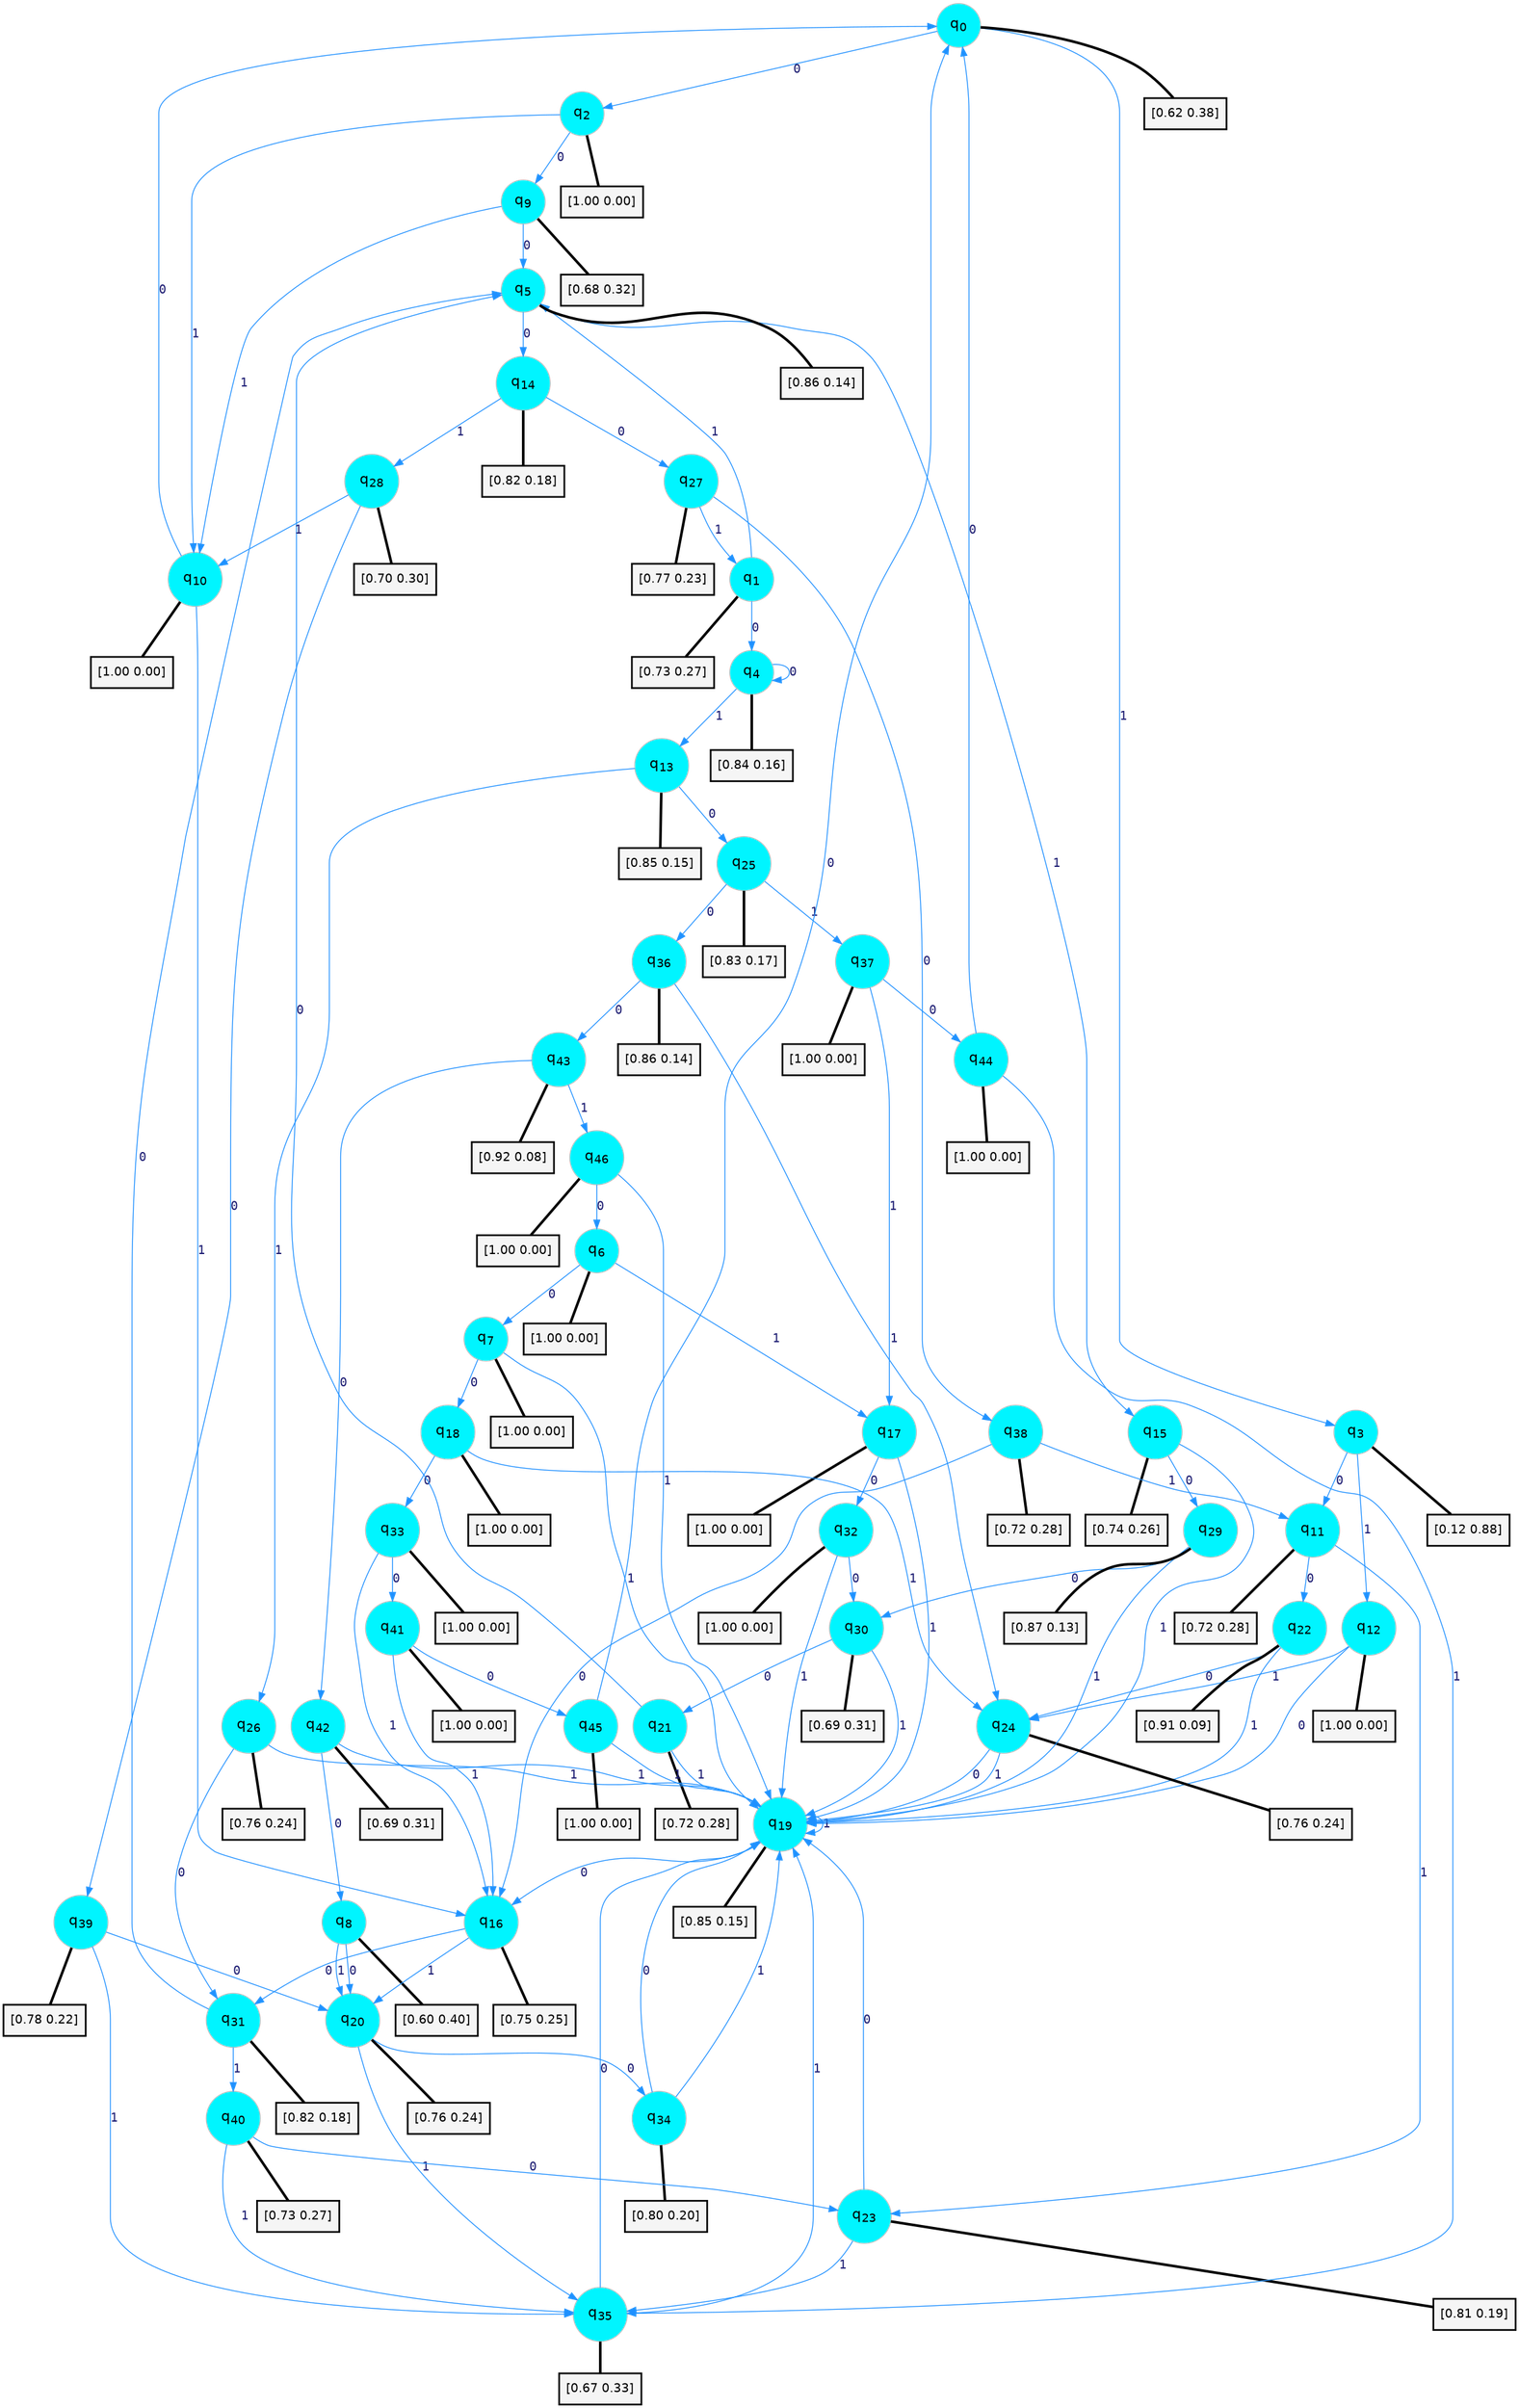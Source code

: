 digraph G {
graph [
bgcolor=transparent, dpi=300, rankdir=TD, size="40,25"];
node [
color=gray, fillcolor=turquoise1, fontcolor=black, fontname=Helvetica, fontsize=16, fontweight=bold, shape=circle, style=filled];
edge [
arrowsize=1, color=dodgerblue1, fontcolor=midnightblue, fontname=courier, fontweight=bold, penwidth=1, style=solid, weight=20];
0[label=<q<SUB>0</SUB>>];
1[label=<q<SUB>1</SUB>>];
2[label=<q<SUB>2</SUB>>];
3[label=<q<SUB>3</SUB>>];
4[label=<q<SUB>4</SUB>>];
5[label=<q<SUB>5</SUB>>];
6[label=<q<SUB>6</SUB>>];
7[label=<q<SUB>7</SUB>>];
8[label=<q<SUB>8</SUB>>];
9[label=<q<SUB>9</SUB>>];
10[label=<q<SUB>10</SUB>>];
11[label=<q<SUB>11</SUB>>];
12[label=<q<SUB>12</SUB>>];
13[label=<q<SUB>13</SUB>>];
14[label=<q<SUB>14</SUB>>];
15[label=<q<SUB>15</SUB>>];
16[label=<q<SUB>16</SUB>>];
17[label=<q<SUB>17</SUB>>];
18[label=<q<SUB>18</SUB>>];
19[label=<q<SUB>19</SUB>>];
20[label=<q<SUB>20</SUB>>];
21[label=<q<SUB>21</SUB>>];
22[label=<q<SUB>22</SUB>>];
23[label=<q<SUB>23</SUB>>];
24[label=<q<SUB>24</SUB>>];
25[label=<q<SUB>25</SUB>>];
26[label=<q<SUB>26</SUB>>];
27[label=<q<SUB>27</SUB>>];
28[label=<q<SUB>28</SUB>>];
29[label=<q<SUB>29</SUB>>];
30[label=<q<SUB>30</SUB>>];
31[label=<q<SUB>31</SUB>>];
32[label=<q<SUB>32</SUB>>];
33[label=<q<SUB>33</SUB>>];
34[label=<q<SUB>34</SUB>>];
35[label=<q<SUB>35</SUB>>];
36[label=<q<SUB>36</SUB>>];
37[label=<q<SUB>37</SUB>>];
38[label=<q<SUB>38</SUB>>];
39[label=<q<SUB>39</SUB>>];
40[label=<q<SUB>40</SUB>>];
41[label=<q<SUB>41</SUB>>];
42[label=<q<SUB>42</SUB>>];
43[label=<q<SUB>43</SUB>>];
44[label=<q<SUB>44</SUB>>];
45[label=<q<SUB>45</SUB>>];
46[label=<q<SUB>46</SUB>>];
47[label="[0.62 0.38]", shape=box,fontcolor=black, fontname=Helvetica, fontsize=14, penwidth=2, fillcolor=whitesmoke,color=black];
48[label="[0.73 0.27]", shape=box,fontcolor=black, fontname=Helvetica, fontsize=14, penwidth=2, fillcolor=whitesmoke,color=black];
49[label="[1.00 0.00]", shape=box,fontcolor=black, fontname=Helvetica, fontsize=14, penwidth=2, fillcolor=whitesmoke,color=black];
50[label="[0.12 0.88]", shape=box,fontcolor=black, fontname=Helvetica, fontsize=14, penwidth=2, fillcolor=whitesmoke,color=black];
51[label="[0.84 0.16]", shape=box,fontcolor=black, fontname=Helvetica, fontsize=14, penwidth=2, fillcolor=whitesmoke,color=black];
52[label="[0.86 0.14]", shape=box,fontcolor=black, fontname=Helvetica, fontsize=14, penwidth=2, fillcolor=whitesmoke,color=black];
53[label="[1.00 0.00]", shape=box,fontcolor=black, fontname=Helvetica, fontsize=14, penwidth=2, fillcolor=whitesmoke,color=black];
54[label="[1.00 0.00]", shape=box,fontcolor=black, fontname=Helvetica, fontsize=14, penwidth=2, fillcolor=whitesmoke,color=black];
55[label="[0.60 0.40]", shape=box,fontcolor=black, fontname=Helvetica, fontsize=14, penwidth=2, fillcolor=whitesmoke,color=black];
56[label="[0.68 0.32]", shape=box,fontcolor=black, fontname=Helvetica, fontsize=14, penwidth=2, fillcolor=whitesmoke,color=black];
57[label="[1.00 0.00]", shape=box,fontcolor=black, fontname=Helvetica, fontsize=14, penwidth=2, fillcolor=whitesmoke,color=black];
58[label="[0.72 0.28]", shape=box,fontcolor=black, fontname=Helvetica, fontsize=14, penwidth=2, fillcolor=whitesmoke,color=black];
59[label="[1.00 0.00]", shape=box,fontcolor=black, fontname=Helvetica, fontsize=14, penwidth=2, fillcolor=whitesmoke,color=black];
60[label="[0.85 0.15]", shape=box,fontcolor=black, fontname=Helvetica, fontsize=14, penwidth=2, fillcolor=whitesmoke,color=black];
61[label="[0.82 0.18]", shape=box,fontcolor=black, fontname=Helvetica, fontsize=14, penwidth=2, fillcolor=whitesmoke,color=black];
62[label="[0.74 0.26]", shape=box,fontcolor=black, fontname=Helvetica, fontsize=14, penwidth=2, fillcolor=whitesmoke,color=black];
63[label="[0.75 0.25]", shape=box,fontcolor=black, fontname=Helvetica, fontsize=14, penwidth=2, fillcolor=whitesmoke,color=black];
64[label="[1.00 0.00]", shape=box,fontcolor=black, fontname=Helvetica, fontsize=14, penwidth=2, fillcolor=whitesmoke,color=black];
65[label="[1.00 0.00]", shape=box,fontcolor=black, fontname=Helvetica, fontsize=14, penwidth=2, fillcolor=whitesmoke,color=black];
66[label="[0.85 0.15]", shape=box,fontcolor=black, fontname=Helvetica, fontsize=14, penwidth=2, fillcolor=whitesmoke,color=black];
67[label="[0.76 0.24]", shape=box,fontcolor=black, fontname=Helvetica, fontsize=14, penwidth=2, fillcolor=whitesmoke,color=black];
68[label="[0.72 0.28]", shape=box,fontcolor=black, fontname=Helvetica, fontsize=14, penwidth=2, fillcolor=whitesmoke,color=black];
69[label="[0.91 0.09]", shape=box,fontcolor=black, fontname=Helvetica, fontsize=14, penwidth=2, fillcolor=whitesmoke,color=black];
70[label="[0.81 0.19]", shape=box,fontcolor=black, fontname=Helvetica, fontsize=14, penwidth=2, fillcolor=whitesmoke,color=black];
71[label="[0.76 0.24]", shape=box,fontcolor=black, fontname=Helvetica, fontsize=14, penwidth=2, fillcolor=whitesmoke,color=black];
72[label="[0.83 0.17]", shape=box,fontcolor=black, fontname=Helvetica, fontsize=14, penwidth=2, fillcolor=whitesmoke,color=black];
73[label="[0.76 0.24]", shape=box,fontcolor=black, fontname=Helvetica, fontsize=14, penwidth=2, fillcolor=whitesmoke,color=black];
74[label="[0.77 0.23]", shape=box,fontcolor=black, fontname=Helvetica, fontsize=14, penwidth=2, fillcolor=whitesmoke,color=black];
75[label="[0.70 0.30]", shape=box,fontcolor=black, fontname=Helvetica, fontsize=14, penwidth=2, fillcolor=whitesmoke,color=black];
76[label="[0.87 0.13]", shape=box,fontcolor=black, fontname=Helvetica, fontsize=14, penwidth=2, fillcolor=whitesmoke,color=black];
77[label="[0.69 0.31]", shape=box,fontcolor=black, fontname=Helvetica, fontsize=14, penwidth=2, fillcolor=whitesmoke,color=black];
78[label="[0.82 0.18]", shape=box,fontcolor=black, fontname=Helvetica, fontsize=14, penwidth=2, fillcolor=whitesmoke,color=black];
79[label="[1.00 0.00]", shape=box,fontcolor=black, fontname=Helvetica, fontsize=14, penwidth=2, fillcolor=whitesmoke,color=black];
80[label="[1.00 0.00]", shape=box,fontcolor=black, fontname=Helvetica, fontsize=14, penwidth=2, fillcolor=whitesmoke,color=black];
81[label="[0.80 0.20]", shape=box,fontcolor=black, fontname=Helvetica, fontsize=14, penwidth=2, fillcolor=whitesmoke,color=black];
82[label="[0.67 0.33]", shape=box,fontcolor=black, fontname=Helvetica, fontsize=14, penwidth=2, fillcolor=whitesmoke,color=black];
83[label="[0.86 0.14]", shape=box,fontcolor=black, fontname=Helvetica, fontsize=14, penwidth=2, fillcolor=whitesmoke,color=black];
84[label="[1.00 0.00]", shape=box,fontcolor=black, fontname=Helvetica, fontsize=14, penwidth=2, fillcolor=whitesmoke,color=black];
85[label="[0.72 0.28]", shape=box,fontcolor=black, fontname=Helvetica, fontsize=14, penwidth=2, fillcolor=whitesmoke,color=black];
86[label="[0.78 0.22]", shape=box,fontcolor=black, fontname=Helvetica, fontsize=14, penwidth=2, fillcolor=whitesmoke,color=black];
87[label="[0.73 0.27]", shape=box,fontcolor=black, fontname=Helvetica, fontsize=14, penwidth=2, fillcolor=whitesmoke,color=black];
88[label="[1.00 0.00]", shape=box,fontcolor=black, fontname=Helvetica, fontsize=14, penwidth=2, fillcolor=whitesmoke,color=black];
89[label="[0.69 0.31]", shape=box,fontcolor=black, fontname=Helvetica, fontsize=14, penwidth=2, fillcolor=whitesmoke,color=black];
90[label="[0.92 0.08]", shape=box,fontcolor=black, fontname=Helvetica, fontsize=14, penwidth=2, fillcolor=whitesmoke,color=black];
91[label="[1.00 0.00]", shape=box,fontcolor=black, fontname=Helvetica, fontsize=14, penwidth=2, fillcolor=whitesmoke,color=black];
92[label="[1.00 0.00]", shape=box,fontcolor=black, fontname=Helvetica, fontsize=14, penwidth=2, fillcolor=whitesmoke,color=black];
93[label="[1.00 0.00]", shape=box,fontcolor=black, fontname=Helvetica, fontsize=14, penwidth=2, fillcolor=whitesmoke,color=black];
0->2 [label=0];
0->3 [label=1];
0->47 [arrowhead=none, penwidth=3,color=black];
1->4 [label=0];
1->5 [label=1];
1->48 [arrowhead=none, penwidth=3,color=black];
2->9 [label=0];
2->10 [label=1];
2->49 [arrowhead=none, penwidth=3,color=black];
3->11 [label=0];
3->12 [label=1];
3->50 [arrowhead=none, penwidth=3,color=black];
4->4 [label=0];
4->13 [label=1];
4->51 [arrowhead=none, penwidth=3,color=black];
5->14 [label=0];
5->15 [label=1];
5->52 [arrowhead=none, penwidth=3,color=black];
6->7 [label=0];
6->17 [label=1];
6->53 [arrowhead=none, penwidth=3,color=black];
7->18 [label=0];
7->19 [label=1];
7->54 [arrowhead=none, penwidth=3,color=black];
8->20 [label=0];
8->20 [label=1];
8->55 [arrowhead=none, penwidth=3,color=black];
9->5 [label=0];
9->10 [label=1];
9->56 [arrowhead=none, penwidth=3,color=black];
10->0 [label=0];
10->16 [label=1];
10->57 [arrowhead=none, penwidth=3,color=black];
11->22 [label=0];
11->23 [label=1];
11->58 [arrowhead=none, penwidth=3,color=black];
12->19 [label=0];
12->24 [label=1];
12->59 [arrowhead=none, penwidth=3,color=black];
13->25 [label=0];
13->26 [label=1];
13->60 [arrowhead=none, penwidth=3,color=black];
14->27 [label=0];
14->28 [label=1];
14->61 [arrowhead=none, penwidth=3,color=black];
15->29 [label=0];
15->19 [label=1];
15->62 [arrowhead=none, penwidth=3,color=black];
16->31 [label=0];
16->20 [label=1];
16->63 [arrowhead=none, penwidth=3,color=black];
17->32 [label=0];
17->19 [label=1];
17->64 [arrowhead=none, penwidth=3,color=black];
18->33 [label=0];
18->24 [label=1];
18->65 [arrowhead=none, penwidth=3,color=black];
19->16 [label=0];
19->19 [label=1];
19->66 [arrowhead=none, penwidth=3,color=black];
20->34 [label=0];
20->35 [label=1];
20->67 [arrowhead=none, penwidth=3,color=black];
21->5 [label=0];
21->19 [label=1];
21->68 [arrowhead=none, penwidth=3,color=black];
22->24 [label=0];
22->19 [label=1];
22->69 [arrowhead=none, penwidth=3,color=black];
23->19 [label=0];
23->35 [label=1];
23->70 [arrowhead=none, penwidth=3,color=black];
24->19 [label=0];
24->19 [label=1];
24->71 [arrowhead=none, penwidth=3,color=black];
25->36 [label=0];
25->37 [label=1];
25->72 [arrowhead=none, penwidth=3,color=black];
26->31 [label=0];
26->19 [label=1];
26->73 [arrowhead=none, penwidth=3,color=black];
27->38 [label=0];
27->1 [label=1];
27->74 [arrowhead=none, penwidth=3,color=black];
28->39 [label=0];
28->10 [label=1];
28->75 [arrowhead=none, penwidth=3,color=black];
29->30 [label=0];
29->19 [label=1];
29->76 [arrowhead=none, penwidth=3,color=black];
30->21 [label=0];
30->19 [label=1];
30->77 [arrowhead=none, penwidth=3,color=black];
31->5 [label=0];
31->40 [label=1];
31->78 [arrowhead=none, penwidth=3,color=black];
32->30 [label=0];
32->19 [label=1];
32->79 [arrowhead=none, penwidth=3,color=black];
33->41 [label=0];
33->16 [label=1];
33->80 [arrowhead=none, penwidth=3,color=black];
34->19 [label=0];
34->19 [label=1];
34->81 [arrowhead=none, penwidth=3,color=black];
35->19 [label=0];
35->19 [label=1];
35->82 [arrowhead=none, penwidth=3,color=black];
36->43 [label=0];
36->24 [label=1];
36->83 [arrowhead=none, penwidth=3,color=black];
37->44 [label=0];
37->17 [label=1];
37->84 [arrowhead=none, penwidth=3,color=black];
38->16 [label=0];
38->11 [label=1];
38->85 [arrowhead=none, penwidth=3,color=black];
39->20 [label=0];
39->35 [label=1];
39->86 [arrowhead=none, penwidth=3,color=black];
40->23 [label=0];
40->35 [label=1];
40->87 [arrowhead=none, penwidth=3,color=black];
41->45 [label=0];
41->16 [label=1];
41->88 [arrowhead=none, penwidth=3,color=black];
42->8 [label=0];
42->19 [label=1];
42->89 [arrowhead=none, penwidth=3,color=black];
43->42 [label=0];
43->46 [label=1];
43->90 [arrowhead=none, penwidth=3,color=black];
44->0 [label=0];
44->35 [label=1];
44->91 [arrowhead=none, penwidth=3,color=black];
45->0 [label=0];
45->19 [label=1];
45->92 [arrowhead=none, penwidth=3,color=black];
46->6 [label=0];
46->19 [label=1];
46->93 [arrowhead=none, penwidth=3,color=black];
}
